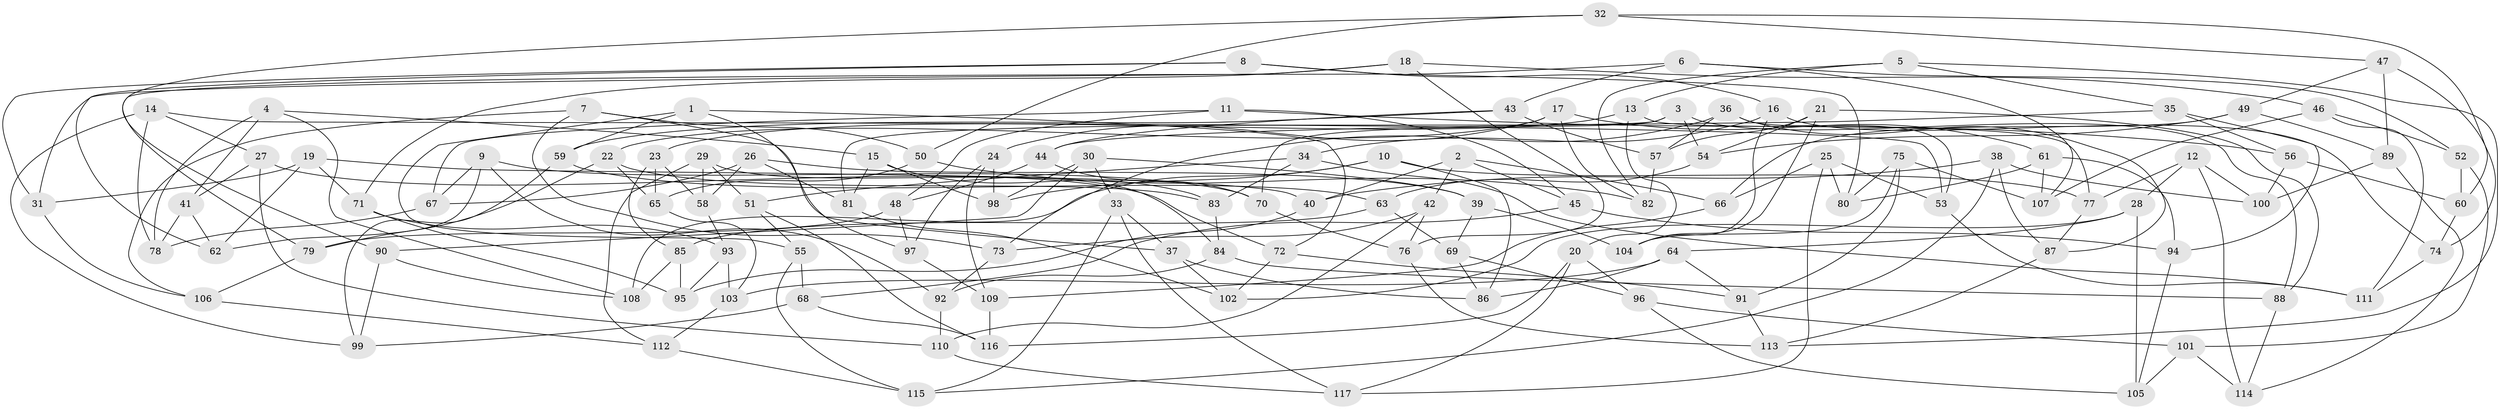 // coarse degree distribution, {6: 0.5068493150684932, 4: 0.3835616438356164, 5: 0.0958904109589041, 3: 0.0136986301369863}
// Generated by graph-tools (version 1.1) at 2025/52/02/27/25 19:52:30]
// undirected, 117 vertices, 234 edges
graph export_dot {
graph [start="1"]
  node [color=gray90,style=filled];
  1;
  2;
  3;
  4;
  5;
  6;
  7;
  8;
  9;
  10;
  11;
  12;
  13;
  14;
  15;
  16;
  17;
  18;
  19;
  20;
  21;
  22;
  23;
  24;
  25;
  26;
  27;
  28;
  29;
  30;
  31;
  32;
  33;
  34;
  35;
  36;
  37;
  38;
  39;
  40;
  41;
  42;
  43;
  44;
  45;
  46;
  47;
  48;
  49;
  50;
  51;
  52;
  53;
  54;
  55;
  56;
  57;
  58;
  59;
  60;
  61;
  62;
  63;
  64;
  65;
  66;
  67;
  68;
  69;
  70;
  71;
  72;
  73;
  74;
  75;
  76;
  77;
  78;
  79;
  80;
  81;
  82;
  83;
  84;
  85;
  86;
  87;
  88;
  89;
  90;
  91;
  92;
  93;
  94;
  95;
  96;
  97;
  98;
  99;
  100;
  101;
  102;
  103;
  104;
  105;
  106;
  107;
  108;
  109;
  110;
  111;
  112;
  113;
  114;
  115;
  116;
  117;
  1 -- 72;
  1 -- 55;
  1 -- 59;
  1 -- 97;
  2 -- 42;
  2 -- 66;
  2 -- 40;
  2 -- 45;
  3 -- 88;
  3 -- 70;
  3 -- 54;
  3 -- 81;
  4 -- 41;
  4 -- 108;
  4 -- 78;
  4 -- 15;
  5 -- 35;
  5 -- 13;
  5 -- 113;
  5 -- 82;
  6 -- 79;
  6 -- 43;
  6 -- 52;
  6 -- 107;
  7 -- 106;
  7 -- 37;
  7 -- 50;
  7 -- 73;
  8 -- 62;
  8 -- 31;
  8 -- 80;
  8 -- 16;
  9 -- 92;
  9 -- 67;
  9 -- 70;
  9 -- 62;
  10 -- 98;
  10 -- 77;
  10 -- 108;
  10 -- 86;
  11 -- 56;
  11 -- 67;
  11 -- 45;
  11 -- 48;
  12 -- 114;
  12 -- 77;
  12 -- 100;
  12 -- 28;
  13 -- 20;
  13 -- 77;
  13 -- 23;
  14 -- 99;
  14 -- 53;
  14 -- 78;
  14 -- 27;
  15 -- 83;
  15 -- 81;
  15 -- 98;
  16 -- 74;
  16 -- 34;
  16 -- 104;
  17 -- 24;
  17 -- 22;
  17 -- 61;
  17 -- 82;
  18 -- 46;
  18 -- 76;
  18 -- 71;
  18 -- 31;
  19 -- 40;
  19 -- 71;
  19 -- 62;
  19 -- 31;
  20 -- 116;
  20 -- 117;
  20 -- 96;
  21 -- 88;
  21 -- 104;
  21 -- 54;
  21 -- 57;
  22 -- 83;
  22 -- 79;
  22 -- 65;
  23 -- 85;
  23 -- 58;
  23 -- 65;
  24 -- 98;
  24 -- 97;
  24 -- 109;
  25 -- 117;
  25 -- 53;
  25 -- 66;
  25 -- 80;
  26 -- 81;
  26 -- 39;
  26 -- 67;
  26 -- 58;
  27 -- 72;
  27 -- 110;
  27 -- 41;
  28 -- 105;
  28 -- 64;
  28 -- 102;
  29 -- 58;
  29 -- 84;
  29 -- 112;
  29 -- 51;
  30 -- 90;
  30 -- 98;
  30 -- 33;
  30 -- 39;
  31 -- 106;
  32 -- 60;
  32 -- 90;
  32 -- 47;
  32 -- 50;
  33 -- 115;
  33 -- 117;
  33 -- 37;
  34 -- 111;
  34 -- 51;
  34 -- 83;
  35 -- 44;
  35 -- 94;
  35 -- 56;
  36 -- 53;
  36 -- 57;
  36 -- 87;
  36 -- 73;
  37 -- 102;
  37 -- 86;
  38 -- 115;
  38 -- 100;
  38 -- 40;
  38 -- 87;
  39 -- 69;
  39 -- 104;
  40 -- 95;
  41 -- 78;
  41 -- 62;
  42 -- 110;
  42 -- 73;
  42 -- 76;
  43 -- 44;
  43 -- 59;
  43 -- 57;
  44 -- 70;
  44 -- 48;
  45 -- 68;
  45 -- 94;
  46 -- 52;
  46 -- 107;
  46 -- 111;
  47 -- 49;
  47 -- 89;
  47 -- 74;
  48 -- 79;
  48 -- 97;
  49 -- 66;
  49 -- 54;
  49 -- 89;
  50 -- 82;
  50 -- 65;
  51 -- 116;
  51 -- 55;
  52 -- 101;
  52 -- 60;
  53 -- 111;
  54 -- 63;
  55 -- 68;
  55 -- 115;
  56 -- 60;
  56 -- 100;
  57 -- 82;
  58 -- 93;
  59 -- 99;
  59 -- 63;
  60 -- 74;
  61 -- 107;
  61 -- 80;
  61 -- 94;
  63 -- 69;
  63 -- 85;
  64 -- 103;
  64 -- 86;
  64 -- 91;
  65 -- 103;
  66 -- 109;
  67 -- 78;
  68 -- 99;
  68 -- 116;
  69 -- 96;
  69 -- 86;
  70 -- 76;
  71 -- 93;
  71 -- 95;
  72 -- 102;
  72 -- 91;
  73 -- 92;
  74 -- 111;
  75 -- 104;
  75 -- 91;
  75 -- 80;
  75 -- 107;
  76 -- 113;
  77 -- 87;
  79 -- 106;
  81 -- 102;
  83 -- 84;
  84 -- 88;
  84 -- 92;
  85 -- 108;
  85 -- 95;
  87 -- 113;
  88 -- 114;
  89 -- 114;
  89 -- 100;
  90 -- 108;
  90 -- 99;
  91 -- 113;
  92 -- 110;
  93 -- 103;
  93 -- 95;
  94 -- 105;
  96 -- 101;
  96 -- 105;
  97 -- 109;
  101 -- 114;
  101 -- 105;
  103 -- 112;
  106 -- 112;
  109 -- 116;
  110 -- 117;
  112 -- 115;
}
